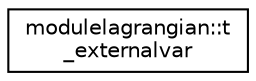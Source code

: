 digraph "Graphical Class Hierarchy"
{
 // LATEX_PDF_SIZE
  edge [fontname="Helvetica",fontsize="10",labelfontname="Helvetica",labelfontsize="10"];
  node [fontname="Helvetica",fontsize="10",shape=record];
  rankdir="LR";
  Node0 [label="modulelagrangian::t\l_externalvar",height=0.2,width=0.4,color="black", fillcolor="white", style="filled",URL="$structmodulelagrangian_1_1t__externalvar.html",tooltip=" "];
}
